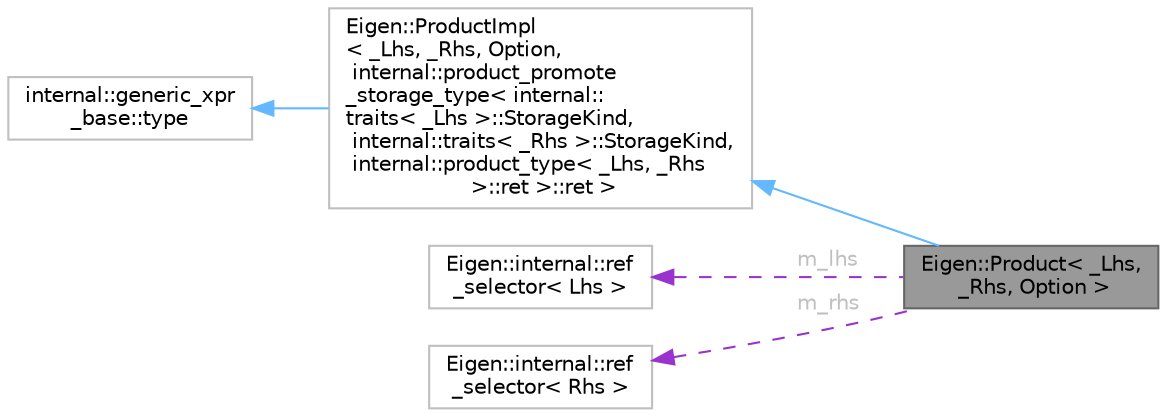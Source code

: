 digraph "Eigen::Product&lt; _Lhs, _Rhs, Option &gt;"
{
 // LATEX_PDF_SIZE
  bgcolor="transparent";
  edge [fontname=Helvetica,fontsize=10,labelfontname=Helvetica,labelfontsize=10];
  node [fontname=Helvetica,fontsize=10,shape=box,height=0.2,width=0.4];
  rankdir="LR";
  Node1 [id="Node000001",label="Eigen::Product\< _Lhs,\l _Rhs, Option \>",height=0.2,width=0.4,color="gray40", fillcolor="grey60", style="filled", fontcolor="black",tooltip="Expression of the product of two arbitrary matrices or vectors."];
  Node2 -> Node1 [id="edge5_Node000001_Node000002",dir="back",color="steelblue1",style="solid",tooltip=" "];
  Node2 [id="Node000002",label="Eigen::ProductImpl\l\< _Lhs, _Rhs, Option,\l internal::product_promote\l_storage_type\< internal::\ltraits\< _Lhs \>::StorageKind,\l internal::traits\< _Rhs \>::StorageKind,\l internal::product_type\< _Lhs, _Rhs\l \>::ret \>::ret \>",height=0.2,width=0.4,color="grey75", fillcolor="white", style="filled",URL="$classEigen_1_1ProductImpl.html",tooltip=" "];
  Node3 -> Node2 [id="edge6_Node000002_Node000003",dir="back",color="steelblue1",style="solid",tooltip=" "];
  Node3 [id="Node000003",label="internal::generic_xpr\l_base::type",height=0.2,width=0.4,color="grey75", fillcolor="white", style="filled",tooltip=" "];
  Node4 -> Node1 [id="edge7_Node000001_Node000004",dir="back",color="darkorchid3",style="dashed",tooltip=" ",label=<<TABLE CELLBORDER="0" BORDER="0"><TR><TD VALIGN="top" ALIGN="LEFT" CELLPADDING="1" CELLSPACING="0">m_lhs</TD></TR>
</TABLE>> ,fontcolor="grey" ];
  Node4 [id="Node000004",label="Eigen::internal::ref\l_selector\< Lhs \>",height=0.2,width=0.4,color="grey75", fillcolor="white", style="filled",URL="$structEigen_1_1internal_1_1ref__selector.html",tooltip=" "];
  Node5 -> Node1 [id="edge8_Node000001_Node000005",dir="back",color="darkorchid3",style="dashed",tooltip=" ",label=<<TABLE CELLBORDER="0" BORDER="0"><TR><TD VALIGN="top" ALIGN="LEFT" CELLPADDING="1" CELLSPACING="0">m_rhs</TD></TR>
</TABLE>> ,fontcolor="grey" ];
  Node5 [id="Node000005",label="Eigen::internal::ref\l_selector\< Rhs \>",height=0.2,width=0.4,color="grey75", fillcolor="white", style="filled",URL="$structEigen_1_1internal_1_1ref__selector.html",tooltip=" "];
}
